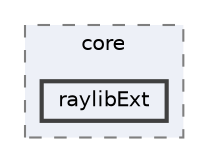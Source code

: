 digraph "techstorm/core/raylibExt"
{
 // LATEX_PDF_SIZE
  bgcolor="transparent";
  edge [fontname=Helvetica,fontsize=10,labelfontname=Helvetica,labelfontsize=10];
  node [fontname=Helvetica,fontsize=10,shape=box,height=0.2,width=0.4];
  compound=true
  subgraph clusterdir_cf837ce2acd7da7bca021b6616dd34cf {
    graph [ bgcolor="#edf0f7", pencolor="grey50", label="core", fontname=Helvetica,fontsize=10 style="filled,dashed", URL="dir_cf837ce2acd7da7bca021b6616dd34cf.html",tooltip=""]
  dir_1d1201ebd66d720428d500f17c98923e [label="raylibExt", fillcolor="#edf0f7", color="grey25", style="filled,bold", URL="dir_1d1201ebd66d720428d500f17c98923e.html",tooltip=""];
  }
}
